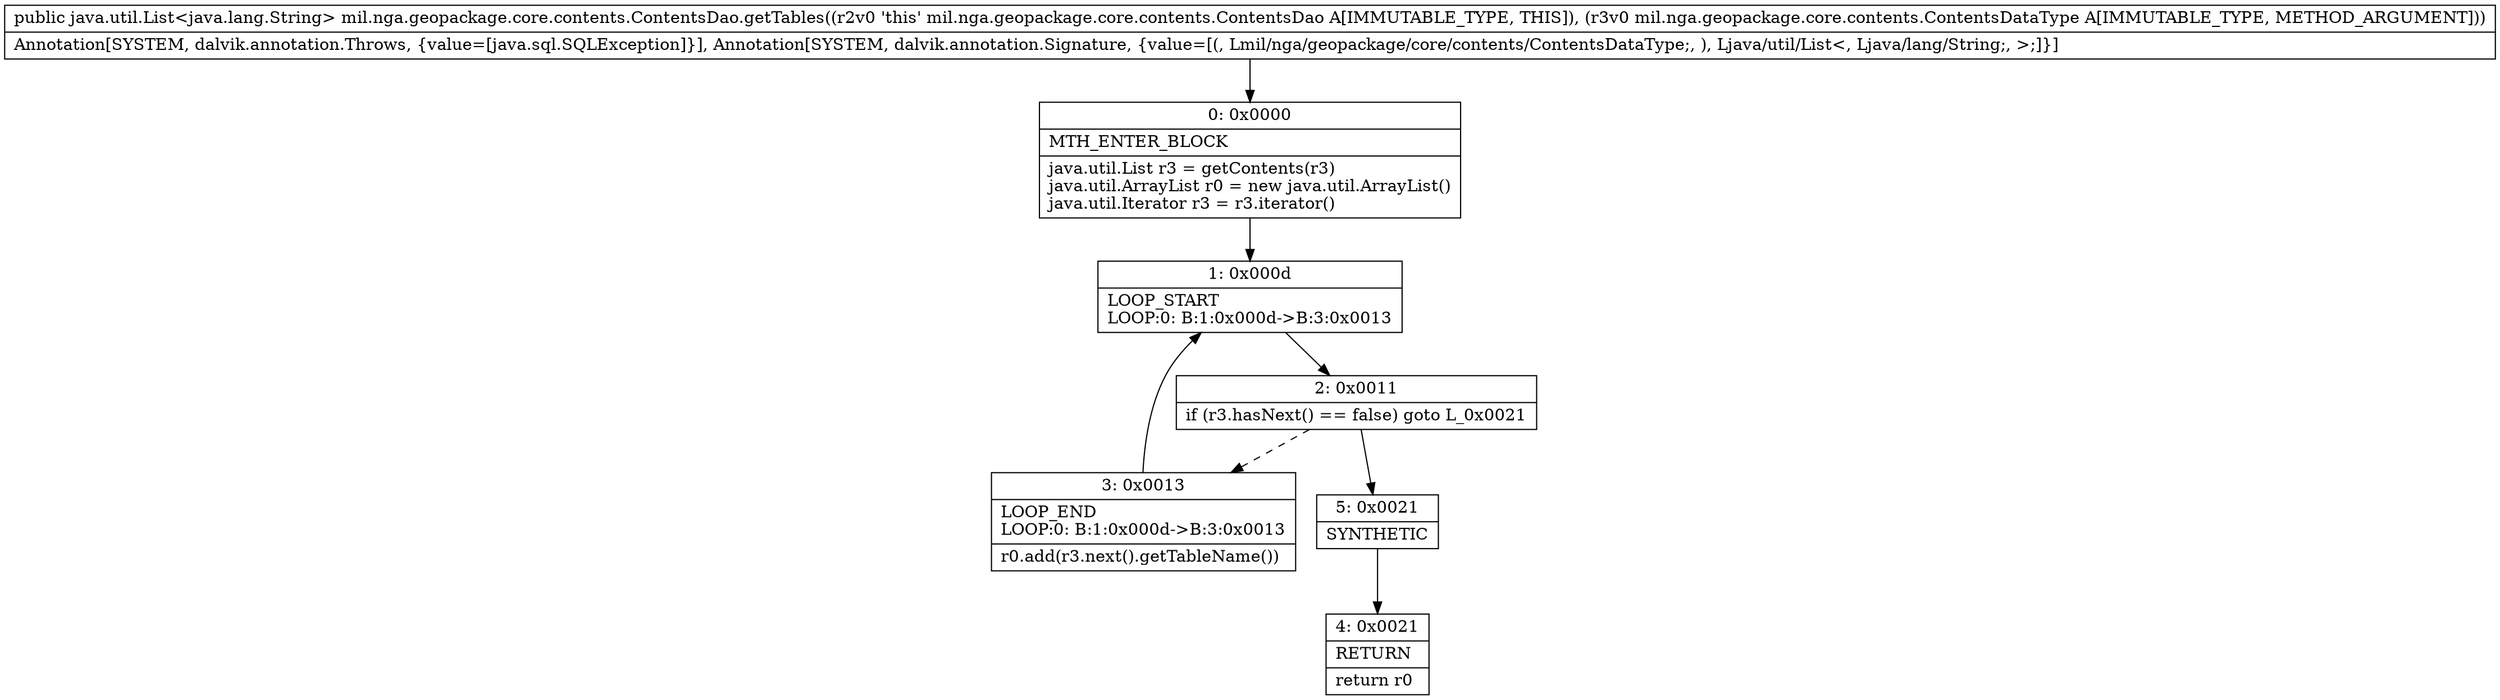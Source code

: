 digraph "CFG formil.nga.geopackage.core.contents.ContentsDao.getTables(Lmil\/nga\/geopackage\/core\/contents\/ContentsDataType;)Ljava\/util\/List;" {
Node_0 [shape=record,label="{0\:\ 0x0000|MTH_ENTER_BLOCK\l|java.util.List r3 = getContents(r3)\ljava.util.ArrayList r0 = new java.util.ArrayList()\ljava.util.Iterator r3 = r3.iterator()\l}"];
Node_1 [shape=record,label="{1\:\ 0x000d|LOOP_START\lLOOP:0: B:1:0x000d\-\>B:3:0x0013\l}"];
Node_2 [shape=record,label="{2\:\ 0x0011|if (r3.hasNext() == false) goto L_0x0021\l}"];
Node_3 [shape=record,label="{3\:\ 0x0013|LOOP_END\lLOOP:0: B:1:0x000d\-\>B:3:0x0013\l|r0.add(r3.next().getTableName())\l}"];
Node_4 [shape=record,label="{4\:\ 0x0021|RETURN\l|return r0\l}"];
Node_5 [shape=record,label="{5\:\ 0x0021|SYNTHETIC\l}"];
MethodNode[shape=record,label="{public java.util.List\<java.lang.String\> mil.nga.geopackage.core.contents.ContentsDao.getTables((r2v0 'this' mil.nga.geopackage.core.contents.ContentsDao A[IMMUTABLE_TYPE, THIS]), (r3v0 mil.nga.geopackage.core.contents.ContentsDataType A[IMMUTABLE_TYPE, METHOD_ARGUMENT]))  | Annotation[SYSTEM, dalvik.annotation.Throws, \{value=[java.sql.SQLException]\}], Annotation[SYSTEM, dalvik.annotation.Signature, \{value=[(, Lmil\/nga\/geopackage\/core\/contents\/ContentsDataType;, ), Ljava\/util\/List\<, Ljava\/lang\/String;, \>;]\}]\l}"];
MethodNode -> Node_0;
Node_0 -> Node_1;
Node_1 -> Node_2;
Node_2 -> Node_3[style=dashed];
Node_2 -> Node_5;
Node_3 -> Node_1;
Node_5 -> Node_4;
}

